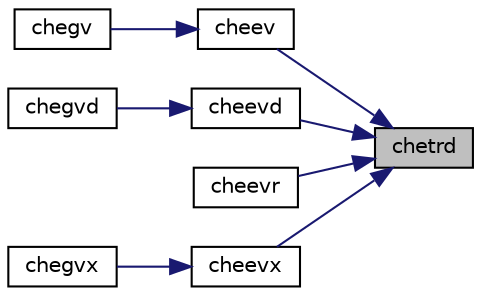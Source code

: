 digraph "chetrd"
{
 // LATEX_PDF_SIZE
  edge [fontname="Helvetica",fontsize="10",labelfontname="Helvetica",labelfontsize="10"];
  node [fontname="Helvetica",fontsize="10",shape=record];
  rankdir="RL";
  Node1 [label="chetrd",height=0.2,width=0.4,color="black", fillcolor="grey75", style="filled", fontcolor="black",tooltip="CHETRD"];
  Node1 -> Node2 [dir="back",color="midnightblue",fontsize="10",style="solid",fontname="Helvetica"];
  Node2 [label="cheev",height=0.2,width=0.4,color="black", fillcolor="white", style="filled",URL="$cheev_8f.html#a003ee37091d65ee62fd72da1035f06e2",tooltip="CHEEV computes the eigenvalues and, optionally, the left and/or right eigenvectors for HE matrices"];
  Node2 -> Node3 [dir="back",color="midnightblue",fontsize="10",style="solid",fontname="Helvetica"];
  Node3 [label="chegv",height=0.2,width=0.4,color="black", fillcolor="white", style="filled",URL="$chegv_8f.html#ab2f86fb41df5ae239798c9c3081a2d49",tooltip="CHEGV"];
  Node1 -> Node4 [dir="back",color="midnightblue",fontsize="10",style="solid",fontname="Helvetica"];
  Node4 [label="cheevd",height=0.2,width=0.4,color="black", fillcolor="white", style="filled",URL="$cheevd_8f.html#a6084b0819f9642f0db26257e8a3ebd42",tooltip="CHEEVD computes the eigenvalues and, optionally, the left and/or right eigenvectors for HE matrices"];
  Node4 -> Node5 [dir="back",color="midnightblue",fontsize="10",style="solid",fontname="Helvetica"];
  Node5 [label="chegvd",height=0.2,width=0.4,color="black", fillcolor="white", style="filled",URL="$chegvd_8f.html#a28ad734cb8f4deb96ba59c568cf3389e",tooltip="CHEGVD"];
  Node1 -> Node6 [dir="back",color="midnightblue",fontsize="10",style="solid",fontname="Helvetica"];
  Node6 [label="cheevr",height=0.2,width=0.4,color="black", fillcolor="white", style="filled",URL="$cheevr_8f.html#ac02f8a55f35ec7767a36b5a9f3ebb0d8",tooltip="CHEEVR computes the eigenvalues and, optionally, the left and/or right eigenvectors for HE matrices"];
  Node1 -> Node7 [dir="back",color="midnightblue",fontsize="10",style="solid",fontname="Helvetica"];
  Node7 [label="cheevx",height=0.2,width=0.4,color="black", fillcolor="white", style="filled",URL="$cheevx_8f.html#a9f7c713a0119e777afe726e54feb6ef7",tooltip="CHEEVX computes the eigenvalues and, optionally, the left and/or right eigenvectors for HE matrices"];
  Node7 -> Node8 [dir="back",color="midnightblue",fontsize="10",style="solid",fontname="Helvetica"];
  Node8 [label="chegvx",height=0.2,width=0.4,color="black", fillcolor="white", style="filled",URL="$chegvx_8f.html#ad5f5ddf0eee1402d59fc1017de0fc291",tooltip="CHEGVX"];
}
